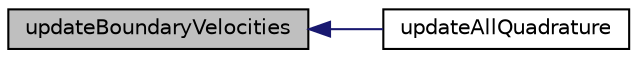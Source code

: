 digraph "updateBoundaryVelocities"
{
  bgcolor="transparent";
  edge [fontname="Helvetica",fontsize="10",labelfontname="Helvetica",labelfontsize="10"];
  node [fontname="Helvetica",fontsize="10",shape=record];
  rankdir="LR";
  Node1 [label="updateBoundaryVelocities",height=0.2,width=0.4,color="black", fillcolor="grey75", style="filled", fontcolor="black"];
  Node1 -> Node2 [dir="back",color="midnightblue",fontsize="10",style="solid",fontname="Helvetica"];
  Node2 [label="updateAllQuadrature",height=0.2,width=0.4,color="black",URL="$a00101.html#a3cf9b5640abcb3467999886d9cdb0633",tooltip="Recalculate the quadrature nodes from the moments. "];
}

